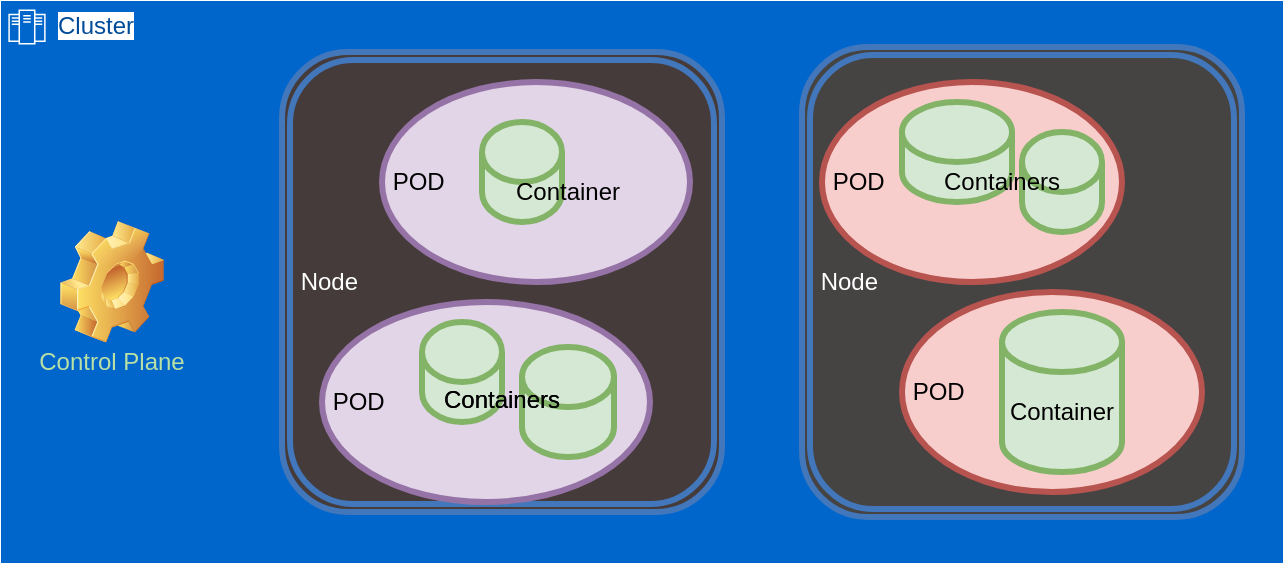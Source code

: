 <mxfile version="21.6.8" type="github">
  <diagram id="2f404044-711c-603c-8f00-f6bb4c023d3c" name="Page-1">
    <mxGraphModel dx="681" dy="436" grid="1" gridSize="10" guides="1" tooltips="1" connect="1" arrows="1" fold="1" page="1" pageScale="1" pageWidth="827" pageHeight="1169" background="none" math="0" shadow="0">
      <root>
        <mxCell id="0" />
        <mxCell id="1" parent="0" />
        <mxCell id="jYDq9_gpiDudvj8aXZJ2-433" value="Cluster" style="shape=mxgraph.ibm.box;prType=zone;fontStyle=0;verticalAlign=top;align=left;spacingLeft=32;spacingTop=4;fillColor=#0066CC;rounded=0;whiteSpace=wrap;html=1;strokeColor=#0066CC;strokeWidth=1;dashed=0;container=1;spacing=-4;collapsible=0;expand=0;recursiveResize=0;shadow=0;fontFamily=Helvetica;fontSize=12;fontColor=#004C99;startSize=0;labelBackgroundColor=default;" vertex="1" parent="1">
          <mxGeometry x="80" y="320" width="640" height="280" as="geometry" />
        </mxCell>
        <mxCell id="jYDq9_gpiDudvj8aXZJ2-434" value="&amp;nbsp;Node" style="shape=ext;double=1;rounded=1;whiteSpace=wrap;html=1;shadow=0;strokeColor=#4277BB;strokeWidth=3;fontFamily=Helvetica;fontSize=12;fontColor=#FFFFFF;startSize=0;fillColor=#464343;align=left;" vertex="1" parent="jYDq9_gpiDudvj8aXZJ2-433">
          <mxGeometry x="400" y="22.5" width="220" height="235" as="geometry" />
        </mxCell>
        <mxCell id="jYDq9_gpiDudvj8aXZJ2-435" value="&amp;nbsp;Node" style="shape=ext;double=1;rounded=1;whiteSpace=wrap;html=1;shadow=0;strokeColor=#4277BB;strokeWidth=3;fontFamily=Helvetica;fontSize=12;fontColor=#FFFFFF;startSize=0;fillColor=#453b3b;align=left;" vertex="1" parent="jYDq9_gpiDudvj8aXZJ2-433">
          <mxGeometry x="140" y="25" width="220" height="230" as="geometry" />
        </mxCell>
        <mxCell id="jYDq9_gpiDudvj8aXZJ2-436" value="&amp;nbsp;POD" style="ellipse;whiteSpace=wrap;html=1;shadow=0;strokeColor=#b85450;strokeWidth=3;fontFamily=Helvetica;fontSize=12;startSize=0;fillColor=#f8cecc;align=left;" vertex="1" parent="jYDq9_gpiDudvj8aXZJ2-433">
          <mxGeometry x="410" y="40" width="150" height="100" as="geometry" />
        </mxCell>
        <mxCell id="jYDq9_gpiDudvj8aXZJ2-437" value="&amp;nbsp;POD" style="ellipse;whiteSpace=wrap;html=1;shadow=0;strokeColor=#b85450;strokeWidth=3;fontFamily=Helvetica;fontSize=12;startSize=0;fillColor=#f8cecc;align=left;" vertex="1" parent="jYDq9_gpiDudvj8aXZJ2-433">
          <mxGeometry x="450" y="145" width="150" height="100" as="geometry" />
        </mxCell>
        <mxCell id="jYDq9_gpiDudvj8aXZJ2-438" value="&lt;div style=&quot;&quot;&gt;&lt;span style=&quot;background-color: initial;&quot;&gt;&amp;nbsp;POD&lt;/span&gt;&lt;/div&gt;" style="ellipse;whiteSpace=wrap;html=1;shadow=0;strokeColor=#9673a6;strokeWidth=3;fontFamily=Helvetica;fontSize=12;startSize=0;fillColor=#e1d5e7;align=left;" vertex="1" parent="jYDq9_gpiDudvj8aXZJ2-433">
          <mxGeometry x="190" y="40" width="154" height="100" as="geometry" />
        </mxCell>
        <mxCell id="jYDq9_gpiDudvj8aXZJ2-439" value="&amp;nbsp;POD" style="ellipse;whiteSpace=wrap;html=1;shadow=0;strokeColor=#9673a6;strokeWidth=3;fontFamily=Helvetica;fontSize=12;startSize=0;fillColor=#e1d5e7;align=left;" vertex="1" parent="jYDq9_gpiDudvj8aXZJ2-433">
          <mxGeometry x="160" y="150" width="164" height="100" as="geometry" />
        </mxCell>
        <mxCell id="jYDq9_gpiDudvj8aXZJ2-440" value="" style="shape=cylinder3;whiteSpace=wrap;html=1;boundedLbl=1;backgroundOutline=1;size=15;shadow=0;strokeColor=#82b366;strokeWidth=3;fontFamily=Helvetica;fontSize=12;startSize=0;fillColor=#d5e8d4;" vertex="1" parent="jYDq9_gpiDudvj8aXZJ2-433">
          <mxGeometry x="240" y="60" width="40" height="50" as="geometry" />
        </mxCell>
        <mxCell id="jYDq9_gpiDudvj8aXZJ2-441" value="" style="shape=cylinder3;whiteSpace=wrap;html=1;boundedLbl=1;backgroundOutline=1;size=15;shadow=0;strokeColor=#82b366;strokeWidth=3;fontFamily=Helvetica;fontSize=12;startSize=0;fillColor=#d5e8d4;" vertex="1" parent="jYDq9_gpiDudvj8aXZJ2-433">
          <mxGeometry x="210" y="160" width="40" height="50" as="geometry" />
        </mxCell>
        <mxCell id="jYDq9_gpiDudvj8aXZJ2-442" value="" style="shape=cylinder3;whiteSpace=wrap;html=1;boundedLbl=1;backgroundOutline=1;size=15;shadow=0;strokeColor=#82b366;strokeWidth=3;fontFamily=Helvetica;fontSize=12;startSize=0;fillColor=#d5e8d4;" vertex="1" parent="jYDq9_gpiDudvj8aXZJ2-433">
          <mxGeometry x="260" y="172.5" width="46" height="55" as="geometry" />
        </mxCell>
        <mxCell id="jYDq9_gpiDudvj8aXZJ2-443" value="" style="shape=cylinder3;whiteSpace=wrap;html=1;boundedLbl=1;backgroundOutline=1;size=15;shadow=0;strokeColor=#82b366;strokeWidth=3;fontFamily=Helvetica;fontSize=12;startSize=0;fillColor=#d5e8d4;" vertex="1" parent="jYDq9_gpiDudvj8aXZJ2-433">
          <mxGeometry x="500" y="155" width="60" height="80" as="geometry" />
        </mxCell>
        <mxCell id="jYDq9_gpiDudvj8aXZJ2-444" value="" style="shape=cylinder3;whiteSpace=wrap;html=1;boundedLbl=1;backgroundOutline=1;size=15;shadow=0;strokeColor=#82b366;strokeWidth=3;fontFamily=Helvetica;fontSize=12;startSize=0;fillColor=#d5e8d4;" vertex="1" parent="jYDq9_gpiDudvj8aXZJ2-433">
          <mxGeometry x="450" y="50" width="55" height="50" as="geometry" />
        </mxCell>
        <mxCell id="jYDq9_gpiDudvj8aXZJ2-445" value="" style="shape=cylinder3;whiteSpace=wrap;html=1;boundedLbl=1;backgroundOutline=1;size=15;shadow=0;strokeColor=#82b366;strokeWidth=3;fontFamily=Helvetica;fontSize=12;startSize=0;fillColor=#d5e8d4;" vertex="1" parent="jYDq9_gpiDudvj8aXZJ2-433">
          <mxGeometry x="510" y="65" width="40" height="50" as="geometry" />
        </mxCell>
        <mxCell id="jYDq9_gpiDudvj8aXZJ2-446" value="Container" style="text;html=1;strokeColor=none;fillColor=none;align=center;verticalAlign=middle;whiteSpace=wrap;rounded=0;fontSize=12;fontFamily=Helvetica;fontColor=#000000;" vertex="1" parent="jYDq9_gpiDudvj8aXZJ2-433">
          <mxGeometry x="253" y="80" width="60" height="30" as="geometry" />
        </mxCell>
        <mxCell id="jYDq9_gpiDudvj8aXZJ2-447" value="Containers" style="text;html=1;strokeColor=none;fillColor=none;align=center;verticalAlign=top;whiteSpace=wrap;rounded=0;fontSize=12;fontFamily=Helvetica;fontColor=#000000;" vertex="1" parent="jYDq9_gpiDudvj8aXZJ2-433">
          <mxGeometry x="220" y="185" width="60" height="30" as="geometry" />
        </mxCell>
        <mxCell id="jYDq9_gpiDudvj8aXZJ2-449" value="Containers" style="text;html=1;strokeColor=none;fillColor=none;align=center;verticalAlign=middle;whiteSpace=wrap;rounded=0;fontSize=12;fontFamily=Helvetica;fontColor=#000000;" vertex="1" parent="jYDq9_gpiDudvj8aXZJ2-433">
          <mxGeometry x="470" y="75" width="60" height="30" as="geometry" />
        </mxCell>
        <mxCell id="jYDq9_gpiDudvj8aXZJ2-450" value="Container" style="text;html=1;strokeColor=none;fillColor=none;align=center;verticalAlign=middle;whiteSpace=wrap;rounded=0;fontSize=12;fontFamily=Helvetica;fontColor=#000000;" vertex="1" parent="jYDq9_gpiDudvj8aXZJ2-433">
          <mxGeometry x="500" y="190" width="60" height="30" as="geometry" />
        </mxCell>
        <mxCell id="jYDq9_gpiDudvj8aXZJ2-451" value="&lt;font color=&quot;#b9e0a5&quot;&gt;Control Plane&lt;/font&gt;" style="text;html=1;strokeColor=none;fillColor=none;align=center;verticalAlign=middle;whiteSpace=wrap;rounded=0;fontSize=12;fontFamily=Helvetica;fontColor=#4277BB;" vertex="1" parent="jYDq9_gpiDudvj8aXZJ2-433">
          <mxGeometry y="160" width="110" height="40" as="geometry" />
        </mxCell>
        <mxCell id="jYDq9_gpiDudvj8aXZJ2-461" value="" style="shape=image;html=1;verticalLabelPosition=bottom;verticalAlign=top;imageAspect=1;aspect=fixed;image=img/clipart/Gear_128x128.png;shadow=0;strokeColor=#4277BB;strokeWidth=3;fontFamily=Helvetica;fontSize=12;fontColor=#4277BB;startSize=0;fillColor=#ffffff;" vertex="1" parent="jYDq9_gpiDudvj8aXZJ2-433">
          <mxGeometry x="29" y="109.5" width="52" height="61" as="geometry" />
        </mxCell>
        <mxCell id="jYDq9_gpiDudvj8aXZJ2-448" value="Containers" style="text;html=1;strokeColor=none;fillColor=none;align=center;verticalAlign=top;whiteSpace=wrap;rounded=0;fontSize=12;fontFamily=Helvetica;fontColor=#000000;" vertex="1" parent="1">
          <mxGeometry x="300" y="505" width="60" height="30" as="geometry" />
        </mxCell>
      </root>
    </mxGraphModel>
  </diagram>
</mxfile>
